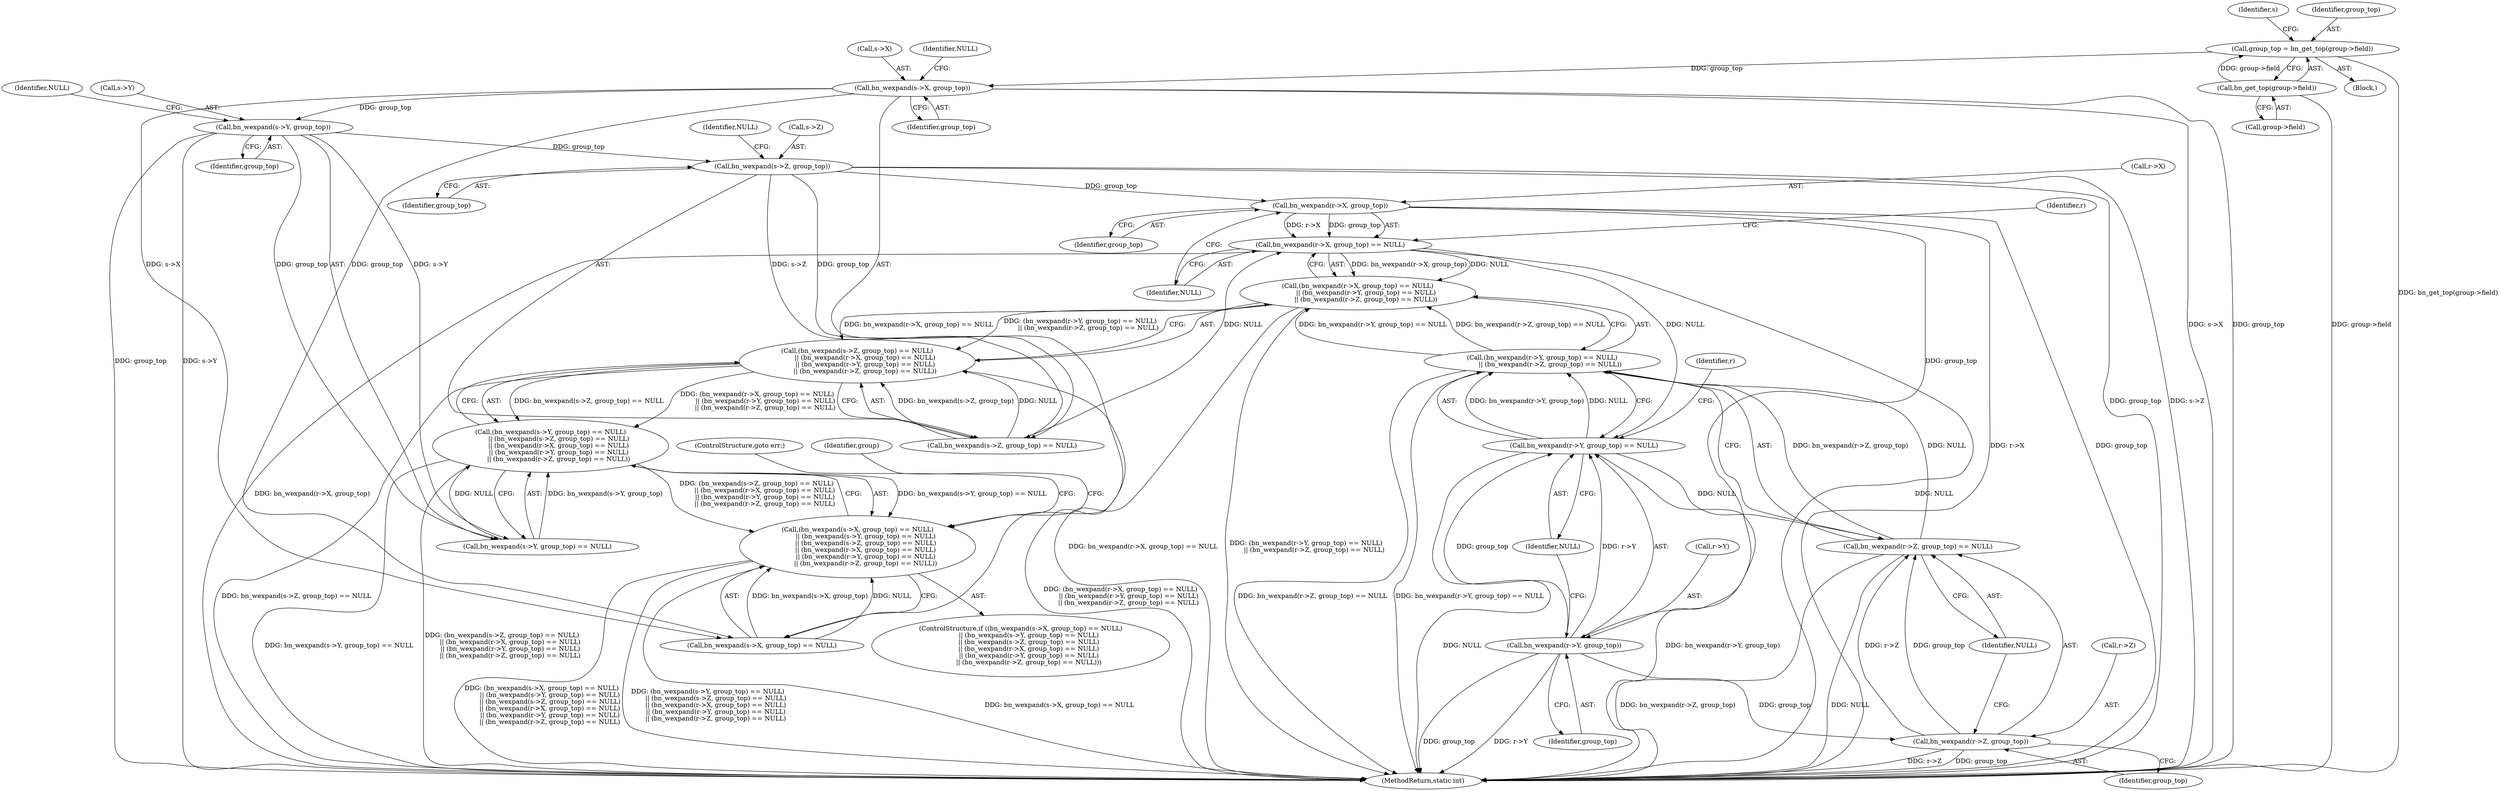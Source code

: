 digraph "0_openssl_56fb454d281a023b3f950d969693553d3f3ceea1@pointer" {
"1000335" [label="(Call,bn_wexpand(r->X, group_top))"];
"1000327" [label="(Call,bn_wexpand(s->Z, group_top))"];
"1000319" [label="(Call,bn_wexpand(s->Y, group_top))"];
"1000311" [label="(Call,bn_wexpand(s->X, group_top))"];
"1000302" [label="(Call,group_top = bn_get_top(group->field))"];
"1000304" [label="(Call,bn_get_top(group->field))"];
"1000334" [label="(Call,bn_wexpand(r->X, group_top) == NULL)"];
"1000333" [label="(Call,(bn_wexpand(r->X, group_top) == NULL)\n        || (bn_wexpand(r->Y, group_top) == NULL)\n        || (bn_wexpand(r->Z, group_top) == NULL))"];
"1000325" [label="(Call,(bn_wexpand(s->Z, group_top) == NULL)\n        || (bn_wexpand(r->X, group_top) == NULL)\n        || (bn_wexpand(r->Y, group_top) == NULL)\n        || (bn_wexpand(r->Z, group_top) == NULL))"];
"1000317" [label="(Call,(bn_wexpand(s->Y, group_top) == NULL)\n        || (bn_wexpand(s->Z, group_top) == NULL)\n        || (bn_wexpand(r->X, group_top) == NULL)\n        || (bn_wexpand(r->Y, group_top) == NULL)\n        || (bn_wexpand(r->Z, group_top) == NULL))"];
"1000309" [label="(Call,(bn_wexpand(s->X, group_top) == NULL)\n        || (bn_wexpand(s->Y, group_top) == NULL)\n        || (bn_wexpand(s->Z, group_top) == NULL)\n        || (bn_wexpand(r->X, group_top) == NULL)\n        || (bn_wexpand(r->Y, group_top) == NULL)\n        || (bn_wexpand(r->Z, group_top) == NULL))"];
"1000342" [label="(Call,bn_wexpand(r->Y, group_top) == NULL)"];
"1000341" [label="(Call,(bn_wexpand(r->Y, group_top) == NULL)\n        || (bn_wexpand(r->Z, group_top) == NULL))"];
"1000349" [label="(Call,bn_wexpand(r->Z, group_top) == NULL)"];
"1000343" [label="(Call,bn_wexpand(r->Y, group_top))"];
"1000350" [label="(Call,bn_wexpand(r->Z, group_top))"];
"1000341" [label="(Call,(bn_wexpand(r->Y, group_top) == NULL)\n        || (bn_wexpand(r->Z, group_top) == NULL))"];
"1000312" [label="(Call,s->X)"];
"1000339" [label="(Identifier,group_top)"];
"1000335" [label="(Call,bn_wexpand(r->X, group_top))"];
"1000352" [label="(Identifier,r)"];
"1000327" [label="(Call,bn_wexpand(s->Z, group_top))"];
"1000342" [label="(Call,bn_wexpand(r->Y, group_top) == NULL)"];
"1000332" [label="(Identifier,NULL)"];
"1000348" [label="(Identifier,NULL)"];
"1000344" [label="(Call,r->Y)"];
"1000351" [label="(Call,r->Z)"];
"1000334" [label="(Call,bn_wexpand(r->X, group_top) == NULL)"];
"1000328" [label="(Call,s->Z)"];
"1000331" [label="(Identifier,group_top)"];
"1000313" [label="(Identifier,s)"];
"1000355" [label="(Identifier,NULL)"];
"1000318" [label="(Call,bn_wexpand(s->Y, group_top) == NULL)"];
"1000316" [label="(Identifier,NULL)"];
"1000354" [label="(Identifier,group_top)"];
"1000319" [label="(Call,bn_wexpand(s->Y, group_top))"];
"1000324" [label="(Identifier,NULL)"];
"1000356" [label="(ControlStructure,goto err;)"];
"1000323" [label="(Identifier,group_top)"];
"1000325" [label="(Call,(bn_wexpand(s->Z, group_top) == NULL)\n        || (bn_wexpand(r->X, group_top) == NULL)\n        || (bn_wexpand(r->Y, group_top) == NULL)\n        || (bn_wexpand(r->Z, group_top) == NULL))"];
"1000347" [label="(Identifier,group_top)"];
"1000305" [label="(Call,group->field)"];
"1000340" [label="(Identifier,NULL)"];
"1000309" [label="(Call,(bn_wexpand(s->X, group_top) == NULL)\n        || (bn_wexpand(s->Y, group_top) == NULL)\n        || (bn_wexpand(s->Z, group_top) == NULL)\n        || (bn_wexpand(r->X, group_top) == NULL)\n        || (bn_wexpand(r->Y, group_top) == NULL)\n        || (bn_wexpand(r->Z, group_top) == NULL))"];
"1000360" [label="(Identifier,group)"];
"1000315" [label="(Identifier,group_top)"];
"1000336" [label="(Call,r->X)"];
"1000308" [label="(ControlStructure,if ((bn_wexpand(s->X, group_top) == NULL)\n        || (bn_wexpand(s->Y, group_top) == NULL)\n        || (bn_wexpand(s->Z, group_top) == NULL)\n        || (bn_wexpand(r->X, group_top) == NULL)\n        || (bn_wexpand(r->Y, group_top) == NULL)\n        || (bn_wexpand(r->Z, group_top) == NULL)))"];
"1000310" [label="(Call,bn_wexpand(s->X, group_top) == NULL)"];
"1000345" [label="(Identifier,r)"];
"1000350" [label="(Call,bn_wexpand(r->Z, group_top))"];
"1000304" [label="(Call,bn_get_top(group->field))"];
"1000333" [label="(Call,(bn_wexpand(r->X, group_top) == NULL)\n        || (bn_wexpand(r->Y, group_top) == NULL)\n        || (bn_wexpand(r->Z, group_top) == NULL))"];
"1000349" [label="(Call,bn_wexpand(r->Z, group_top) == NULL)"];
"1000303" [label="(Identifier,group_top)"];
"1000320" [label="(Call,s->Y)"];
"1000317" [label="(Call,(bn_wexpand(s->Y, group_top) == NULL)\n        || (bn_wexpand(s->Z, group_top) == NULL)\n        || (bn_wexpand(r->X, group_top) == NULL)\n        || (bn_wexpand(r->Y, group_top) == NULL)\n        || (bn_wexpand(r->Z, group_top) == NULL))"];
"1000432" [label="(MethodReturn,static int)"];
"1000302" [label="(Call,group_top = bn_get_top(group->field))"];
"1000311" [label="(Call,bn_wexpand(s->X, group_top))"];
"1000114" [label="(Block,)"];
"1000326" [label="(Call,bn_wexpand(s->Z, group_top) == NULL)"];
"1000343" [label="(Call,bn_wexpand(r->Y, group_top))"];
"1000335" -> "1000334"  [label="AST: "];
"1000335" -> "1000339"  [label="CFG: "];
"1000336" -> "1000335"  [label="AST: "];
"1000339" -> "1000335"  [label="AST: "];
"1000340" -> "1000335"  [label="CFG: "];
"1000335" -> "1000432"  [label="DDG: group_top"];
"1000335" -> "1000432"  [label="DDG: r->X"];
"1000335" -> "1000334"  [label="DDG: r->X"];
"1000335" -> "1000334"  [label="DDG: group_top"];
"1000327" -> "1000335"  [label="DDG: group_top"];
"1000335" -> "1000343"  [label="DDG: group_top"];
"1000327" -> "1000326"  [label="AST: "];
"1000327" -> "1000331"  [label="CFG: "];
"1000328" -> "1000327"  [label="AST: "];
"1000331" -> "1000327"  [label="AST: "];
"1000332" -> "1000327"  [label="CFG: "];
"1000327" -> "1000432"  [label="DDG: group_top"];
"1000327" -> "1000432"  [label="DDG: s->Z"];
"1000327" -> "1000326"  [label="DDG: s->Z"];
"1000327" -> "1000326"  [label="DDG: group_top"];
"1000319" -> "1000327"  [label="DDG: group_top"];
"1000319" -> "1000318"  [label="AST: "];
"1000319" -> "1000323"  [label="CFG: "];
"1000320" -> "1000319"  [label="AST: "];
"1000323" -> "1000319"  [label="AST: "];
"1000324" -> "1000319"  [label="CFG: "];
"1000319" -> "1000432"  [label="DDG: group_top"];
"1000319" -> "1000432"  [label="DDG: s->Y"];
"1000319" -> "1000318"  [label="DDG: s->Y"];
"1000319" -> "1000318"  [label="DDG: group_top"];
"1000311" -> "1000319"  [label="DDG: group_top"];
"1000311" -> "1000310"  [label="AST: "];
"1000311" -> "1000315"  [label="CFG: "];
"1000312" -> "1000311"  [label="AST: "];
"1000315" -> "1000311"  [label="AST: "];
"1000316" -> "1000311"  [label="CFG: "];
"1000311" -> "1000432"  [label="DDG: s->X"];
"1000311" -> "1000432"  [label="DDG: group_top"];
"1000311" -> "1000310"  [label="DDG: s->X"];
"1000311" -> "1000310"  [label="DDG: group_top"];
"1000302" -> "1000311"  [label="DDG: group_top"];
"1000302" -> "1000114"  [label="AST: "];
"1000302" -> "1000304"  [label="CFG: "];
"1000303" -> "1000302"  [label="AST: "];
"1000304" -> "1000302"  [label="AST: "];
"1000313" -> "1000302"  [label="CFG: "];
"1000302" -> "1000432"  [label="DDG: bn_get_top(group->field)"];
"1000304" -> "1000302"  [label="DDG: group->field"];
"1000304" -> "1000305"  [label="CFG: "];
"1000305" -> "1000304"  [label="AST: "];
"1000304" -> "1000432"  [label="DDG: group->field"];
"1000334" -> "1000333"  [label="AST: "];
"1000334" -> "1000340"  [label="CFG: "];
"1000340" -> "1000334"  [label="AST: "];
"1000345" -> "1000334"  [label="CFG: "];
"1000333" -> "1000334"  [label="CFG: "];
"1000334" -> "1000432"  [label="DDG: NULL"];
"1000334" -> "1000432"  [label="DDG: bn_wexpand(r->X, group_top)"];
"1000334" -> "1000333"  [label="DDG: bn_wexpand(r->X, group_top)"];
"1000334" -> "1000333"  [label="DDG: NULL"];
"1000326" -> "1000334"  [label="DDG: NULL"];
"1000334" -> "1000342"  [label="DDG: NULL"];
"1000333" -> "1000325"  [label="AST: "];
"1000333" -> "1000341"  [label="CFG: "];
"1000341" -> "1000333"  [label="AST: "];
"1000325" -> "1000333"  [label="CFG: "];
"1000333" -> "1000432"  [label="DDG: bn_wexpand(r->X, group_top) == NULL"];
"1000333" -> "1000432"  [label="DDG: (bn_wexpand(r->Y, group_top) == NULL)\n        || (bn_wexpand(r->Z, group_top) == NULL)"];
"1000333" -> "1000325"  [label="DDG: bn_wexpand(r->X, group_top) == NULL"];
"1000333" -> "1000325"  [label="DDG: (bn_wexpand(r->Y, group_top) == NULL)\n        || (bn_wexpand(r->Z, group_top) == NULL)"];
"1000341" -> "1000333"  [label="DDG: bn_wexpand(r->Y, group_top) == NULL"];
"1000341" -> "1000333"  [label="DDG: bn_wexpand(r->Z, group_top) == NULL"];
"1000325" -> "1000317"  [label="AST: "];
"1000325" -> "1000326"  [label="CFG: "];
"1000326" -> "1000325"  [label="AST: "];
"1000317" -> "1000325"  [label="CFG: "];
"1000325" -> "1000432"  [label="DDG: bn_wexpand(s->Z, group_top) == NULL"];
"1000325" -> "1000432"  [label="DDG: (bn_wexpand(r->X, group_top) == NULL)\n        || (bn_wexpand(r->Y, group_top) == NULL)\n        || (bn_wexpand(r->Z, group_top) == NULL)"];
"1000325" -> "1000317"  [label="DDG: bn_wexpand(s->Z, group_top) == NULL"];
"1000325" -> "1000317"  [label="DDG: (bn_wexpand(r->X, group_top) == NULL)\n        || (bn_wexpand(r->Y, group_top) == NULL)\n        || (bn_wexpand(r->Z, group_top) == NULL)"];
"1000326" -> "1000325"  [label="DDG: bn_wexpand(s->Z, group_top)"];
"1000326" -> "1000325"  [label="DDG: NULL"];
"1000317" -> "1000309"  [label="AST: "];
"1000317" -> "1000318"  [label="CFG: "];
"1000318" -> "1000317"  [label="AST: "];
"1000309" -> "1000317"  [label="CFG: "];
"1000317" -> "1000432"  [label="DDG: bn_wexpand(s->Y, group_top) == NULL"];
"1000317" -> "1000432"  [label="DDG: (bn_wexpand(s->Z, group_top) == NULL)\n        || (bn_wexpand(r->X, group_top) == NULL)\n        || (bn_wexpand(r->Y, group_top) == NULL)\n        || (bn_wexpand(r->Z, group_top) == NULL)"];
"1000317" -> "1000309"  [label="DDG: bn_wexpand(s->Y, group_top) == NULL"];
"1000317" -> "1000309"  [label="DDG: (bn_wexpand(s->Z, group_top) == NULL)\n        || (bn_wexpand(r->X, group_top) == NULL)\n        || (bn_wexpand(r->Y, group_top) == NULL)\n        || (bn_wexpand(r->Z, group_top) == NULL)"];
"1000318" -> "1000317"  [label="DDG: bn_wexpand(s->Y, group_top)"];
"1000318" -> "1000317"  [label="DDG: NULL"];
"1000309" -> "1000308"  [label="AST: "];
"1000309" -> "1000310"  [label="CFG: "];
"1000310" -> "1000309"  [label="AST: "];
"1000356" -> "1000309"  [label="CFG: "];
"1000360" -> "1000309"  [label="CFG: "];
"1000309" -> "1000432"  [label="DDG: bn_wexpand(s->X, group_top) == NULL"];
"1000309" -> "1000432"  [label="DDG: (bn_wexpand(s->X, group_top) == NULL)\n        || (bn_wexpand(s->Y, group_top) == NULL)\n        || (bn_wexpand(s->Z, group_top) == NULL)\n        || (bn_wexpand(r->X, group_top) == NULL)\n        || (bn_wexpand(r->Y, group_top) == NULL)\n        || (bn_wexpand(r->Z, group_top) == NULL)"];
"1000309" -> "1000432"  [label="DDG: (bn_wexpand(s->Y, group_top) == NULL)\n        || (bn_wexpand(s->Z, group_top) == NULL)\n        || (bn_wexpand(r->X, group_top) == NULL)\n        || (bn_wexpand(r->Y, group_top) == NULL)\n        || (bn_wexpand(r->Z, group_top) == NULL)"];
"1000310" -> "1000309"  [label="DDG: bn_wexpand(s->X, group_top)"];
"1000310" -> "1000309"  [label="DDG: NULL"];
"1000342" -> "1000341"  [label="AST: "];
"1000342" -> "1000348"  [label="CFG: "];
"1000343" -> "1000342"  [label="AST: "];
"1000348" -> "1000342"  [label="AST: "];
"1000352" -> "1000342"  [label="CFG: "];
"1000341" -> "1000342"  [label="CFG: "];
"1000342" -> "1000432"  [label="DDG: bn_wexpand(r->Y, group_top)"];
"1000342" -> "1000432"  [label="DDG: NULL"];
"1000342" -> "1000341"  [label="DDG: bn_wexpand(r->Y, group_top)"];
"1000342" -> "1000341"  [label="DDG: NULL"];
"1000343" -> "1000342"  [label="DDG: r->Y"];
"1000343" -> "1000342"  [label="DDG: group_top"];
"1000342" -> "1000349"  [label="DDG: NULL"];
"1000341" -> "1000349"  [label="CFG: "];
"1000349" -> "1000341"  [label="AST: "];
"1000341" -> "1000432"  [label="DDG: bn_wexpand(r->Z, group_top) == NULL"];
"1000341" -> "1000432"  [label="DDG: bn_wexpand(r->Y, group_top) == NULL"];
"1000349" -> "1000341"  [label="DDG: bn_wexpand(r->Z, group_top)"];
"1000349" -> "1000341"  [label="DDG: NULL"];
"1000349" -> "1000355"  [label="CFG: "];
"1000350" -> "1000349"  [label="AST: "];
"1000355" -> "1000349"  [label="AST: "];
"1000349" -> "1000432"  [label="DDG: bn_wexpand(r->Z, group_top)"];
"1000349" -> "1000432"  [label="DDG: NULL"];
"1000350" -> "1000349"  [label="DDG: r->Z"];
"1000350" -> "1000349"  [label="DDG: group_top"];
"1000343" -> "1000347"  [label="CFG: "];
"1000344" -> "1000343"  [label="AST: "];
"1000347" -> "1000343"  [label="AST: "];
"1000348" -> "1000343"  [label="CFG: "];
"1000343" -> "1000432"  [label="DDG: r->Y"];
"1000343" -> "1000432"  [label="DDG: group_top"];
"1000343" -> "1000350"  [label="DDG: group_top"];
"1000350" -> "1000354"  [label="CFG: "];
"1000351" -> "1000350"  [label="AST: "];
"1000354" -> "1000350"  [label="AST: "];
"1000355" -> "1000350"  [label="CFG: "];
"1000350" -> "1000432"  [label="DDG: r->Z"];
"1000350" -> "1000432"  [label="DDG: group_top"];
}
